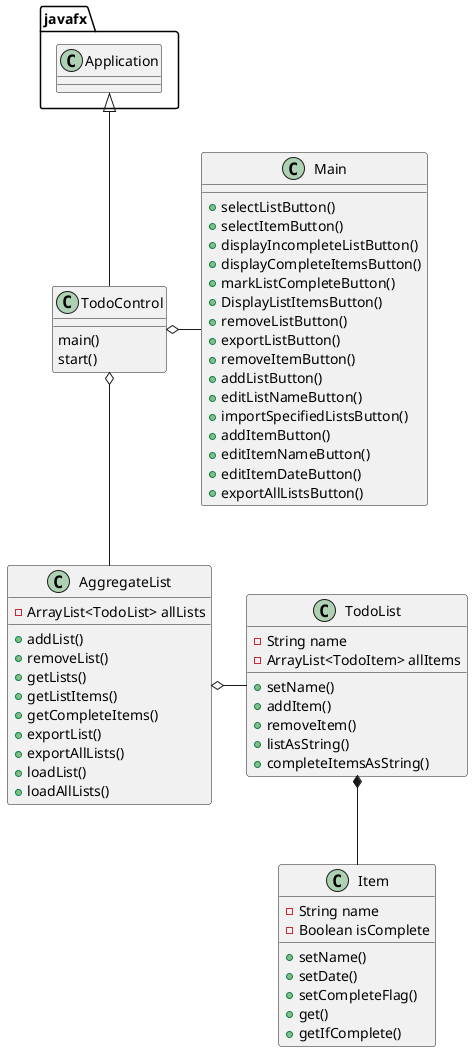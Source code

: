 @startuml
'https://plantuml.com/class-diagram

class TodoControl{
    main()
    start()
}

class Main{
    +selectListButton()
    +selectItemButton()
    +displayIncompleteListButton()
    +displayCompleteItemsButton()
    +markListCompleteButton()
    +DisplayListItemsButton()
    +removeListButton()
    +exportListButton()
    +removeItemButton()
    +addListButton()
    +editListNameButton()
    +importSpecifiedListsButton()
    +addItemButton()
    +editItemNameButton()
    +editItemDateButton()
    +exportAllListsButton()
}

class AggregateList{
    -ArrayList<TodoList> allLists
    +addList()
    +removeList()
    +getLists()
    +getListItems()
    +getCompleteItems()
    +exportList()
    +exportAllLists()
    +loadList()
    +loadAllLists()
}

class TodoList{
    -String name
    -ArrayList<TodoItem> allItems
    +setName()
    +addItem()
    +removeItem()
    +listAsString()
    +completeItemsAsString()
}

class Item{
    -String name
    -Boolean isComplete
    +setName()
    +setDate()
    +setCompleteFlag()
    +get()
    +getIfComplete()
}

javafx.Application <|-- TodoControl
TodoControl o-- AggregateList
TodoControl o- Main
TodoList *-- Item
AggregateList o- TodoList
@enduml